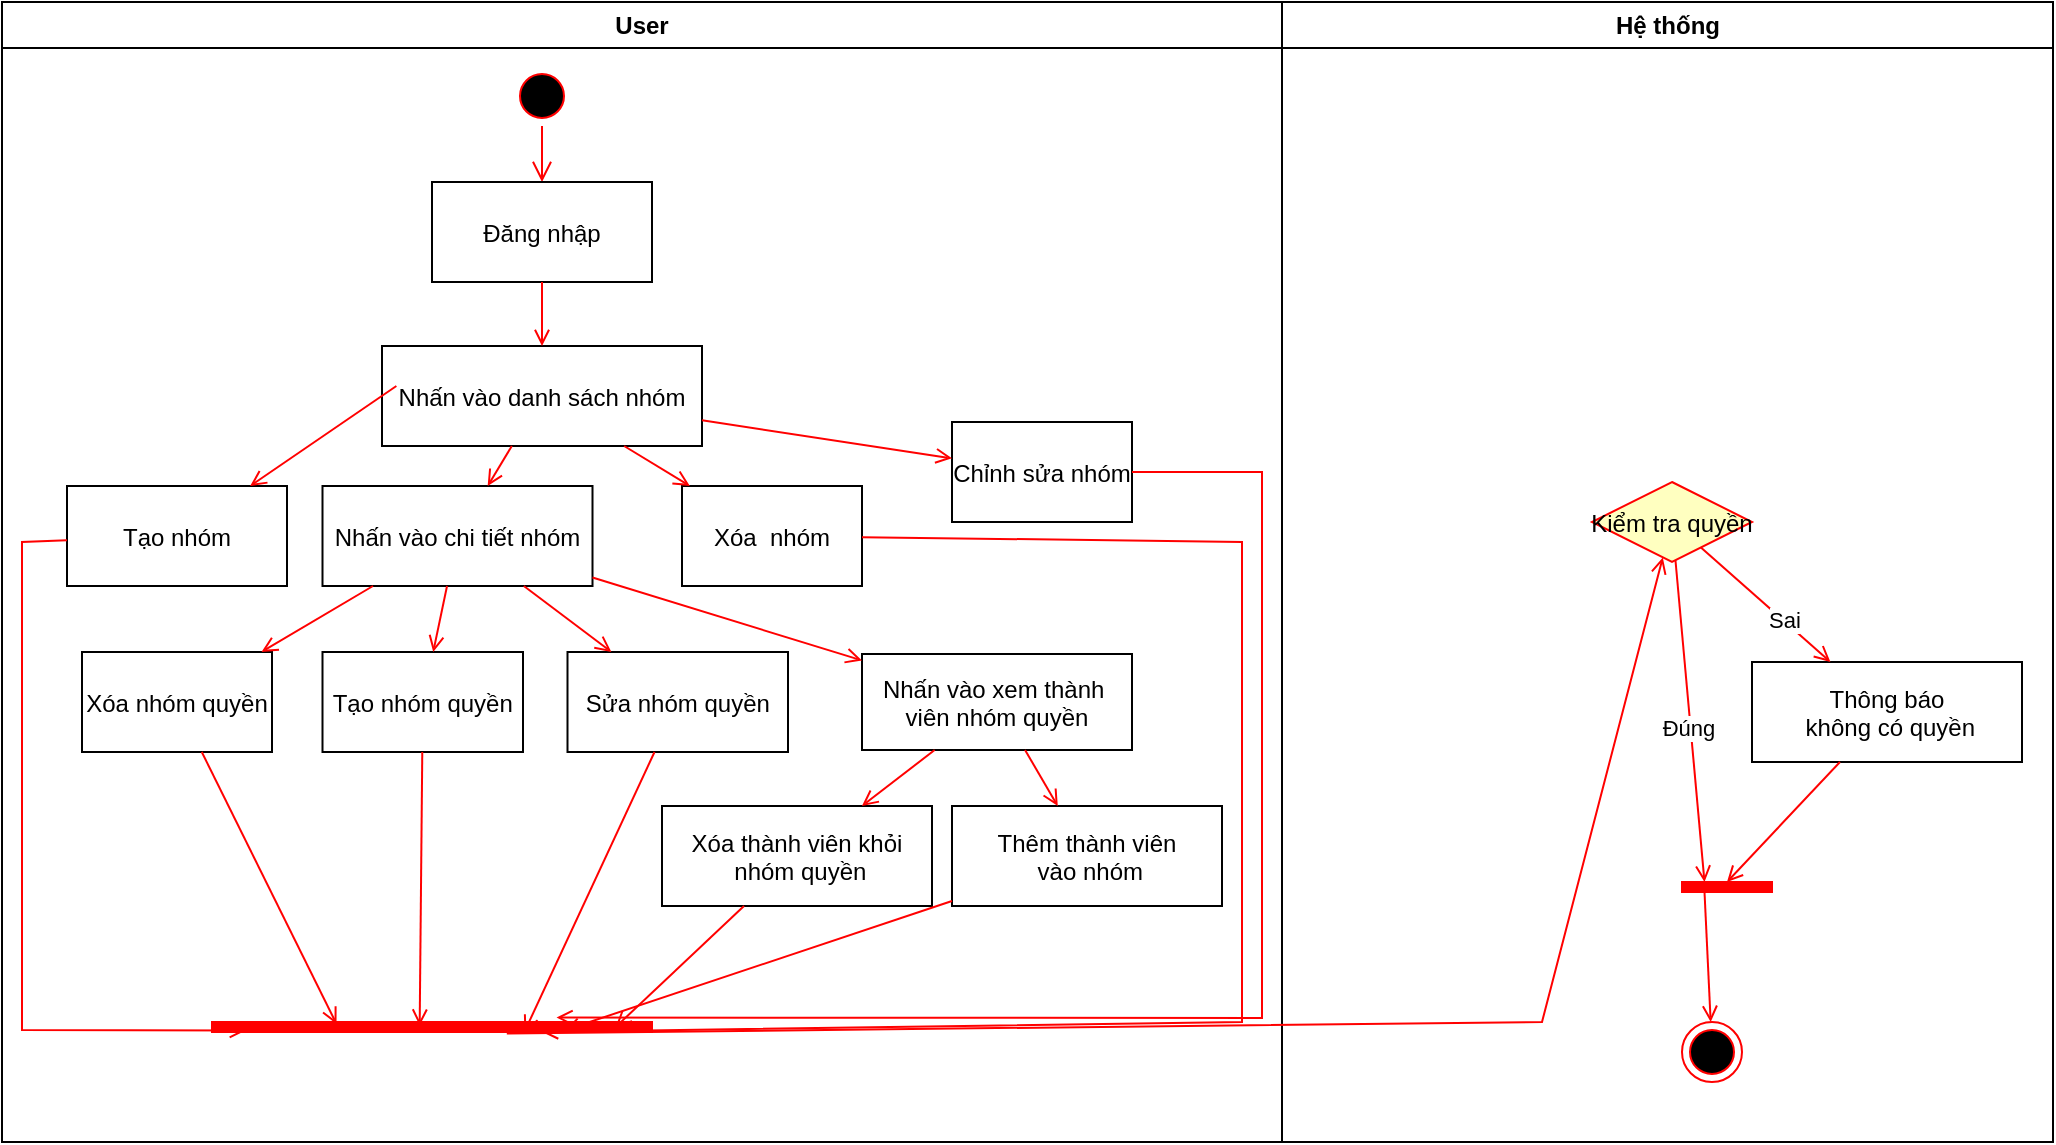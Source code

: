 <mxfile version="24.7.17">
  <diagram name="Page-1" id="e7e014a7-5840-1c2e-5031-d8a46d1fe8dd">
    <mxGraphModel dx="1290" dy="563" grid="1" gridSize="10" guides="1" tooltips="1" connect="1" arrows="1" fold="1" page="1" pageScale="1" pageWidth="1169" pageHeight="826" background="none" math="0" shadow="0">
      <root>
        <mxCell id="0" />
        <mxCell id="1" parent="0" />
        <mxCell id="2" value="User" style="swimlane;whiteSpace=wrap" parent="1" vertex="1">
          <mxGeometry x="60" y="50" width="640" height="570" as="geometry" />
        </mxCell>
        <mxCell id="5" value="" style="ellipse;shape=startState;fillColor=#000000;strokeColor=#ff0000;" parent="2" vertex="1">
          <mxGeometry x="255" y="32" width="30" height="30" as="geometry" />
        </mxCell>
        <mxCell id="6" value="" style="edgeStyle=elbowEdgeStyle;elbow=horizontal;verticalAlign=bottom;endArrow=open;endSize=8;strokeColor=#FF0000;endFill=1;rounded=0" parent="2" source="5" target="7" edge="1">
          <mxGeometry x="100" y="40" as="geometry">
            <mxPoint x="115" y="110" as="targetPoint" />
          </mxGeometry>
        </mxCell>
        <mxCell id="7" value="Đăng nhập" style="" parent="2" vertex="1">
          <mxGeometry x="215" y="90" width="110" height="50" as="geometry" />
        </mxCell>
        <mxCell id="8" value="Nhấn vào danh sách nhóm" style="" parent="2" vertex="1">
          <mxGeometry x="190" y="172" width="160" height="50" as="geometry" />
        </mxCell>
        <mxCell id="9" value="" style="endArrow=open;strokeColor=#FF0000;endFill=1;rounded=0" parent="2" source="7" target="8" edge="1">
          <mxGeometry relative="1" as="geometry" />
        </mxCell>
        <mxCell id="10" value="Nhấn vào chi tiết nhóm" style="" parent="2" vertex="1">
          <mxGeometry x="160.25" y="242" width="135" height="50" as="geometry" />
        </mxCell>
        <mxCell id="11" value="" style="endArrow=open;strokeColor=#FF0000;endFill=1;rounded=0" parent="2" source="8" target="10" edge="1">
          <mxGeometry relative="1" as="geometry" />
        </mxCell>
        <mxCell id="bhqzJydA3iUec34EVbpJ-42" value="Nhấn vào xem thành &#xa;viên nhóm quyền" style="" parent="2" vertex="1">
          <mxGeometry x="430" y="326" width="135" height="48" as="geometry" />
        </mxCell>
        <mxCell id="19" value="" style="endArrow=open;strokeColor=#FF0000;endFill=1;rounded=0" parent="2" source="10" target="bhqzJydA3iUec34EVbpJ-42" edge="1">
          <mxGeometry relative="1" as="geometry">
            <mxPoint x="355" y="270" as="sourcePoint" />
            <mxPoint x="355" y="325" as="targetPoint" />
          </mxGeometry>
        </mxCell>
        <mxCell id="bhqzJydA3iUec34EVbpJ-43" value="Thêm thành viên&#xa; vào nhóm" style="" parent="2" vertex="1">
          <mxGeometry x="475" y="402" width="135" height="50" as="geometry" />
        </mxCell>
        <mxCell id="bhqzJydA3iUec34EVbpJ-44" value="Tạo nhóm quyền" style="" parent="2" vertex="1">
          <mxGeometry x="160.25" y="325" width="100.25" height="50" as="geometry" />
        </mxCell>
        <mxCell id="bhqzJydA3iUec34EVbpJ-45" value="" style="endArrow=open;strokeColor=#FF0000;endFill=1;rounded=0" parent="2" source="10" target="bhqzJydA3iUec34EVbpJ-44" edge="1">
          <mxGeometry relative="1" as="geometry">
            <mxPoint x="307" y="312" as="sourcePoint" />
            <mxPoint x="332" y="336" as="targetPoint" />
          </mxGeometry>
        </mxCell>
        <mxCell id="bhqzJydA3iUec34EVbpJ-46" value="Xóa nhóm quyền" style="" parent="2" vertex="1">
          <mxGeometry x="40" y="325" width="95" height="50" as="geometry" />
        </mxCell>
        <mxCell id="bhqzJydA3iUec34EVbpJ-47" value="" style="endArrow=open;strokeColor=#FF0000;endFill=1;rounded=0" parent="2" source="10" target="bhqzJydA3iUec34EVbpJ-46" edge="1">
          <mxGeometry relative="1" as="geometry">
            <mxPoint x="259" y="312" as="sourcePoint" />
            <mxPoint x="238" y="337" as="targetPoint" />
          </mxGeometry>
        </mxCell>
        <mxCell id="bhqzJydA3iUec34EVbpJ-48" value="" style="endArrow=open;strokeColor=#FF0000;endFill=1;rounded=0" parent="2" source="bhqzJydA3iUec34EVbpJ-42" target="bhqzJydA3iUec34EVbpJ-43" edge="1">
          <mxGeometry relative="1" as="geometry">
            <mxPoint x="190" y="312" as="sourcePoint" />
            <mxPoint x="145" y="335" as="targetPoint" />
          </mxGeometry>
        </mxCell>
        <mxCell id="bhqzJydA3iUec34EVbpJ-65" value="Xóa thành viên khỏi&#xa; nhóm quyền" style="" parent="2" vertex="1">
          <mxGeometry x="330" y="402" width="135" height="50" as="geometry" />
        </mxCell>
        <mxCell id="bhqzJydA3iUec34EVbpJ-66" value="" style="endArrow=open;strokeColor=#FF0000;endFill=1;rounded=0" parent="2" source="bhqzJydA3iUec34EVbpJ-42" target="bhqzJydA3iUec34EVbpJ-65" edge="1">
          <mxGeometry relative="1" as="geometry">
            <mxPoint x="425" y="385" as="sourcePoint" />
            <mxPoint x="468" y="412" as="targetPoint" />
          </mxGeometry>
        </mxCell>
        <mxCell id="bhqzJydA3iUec34EVbpJ-67" value="Sửa nhóm quyền" style="" parent="2" vertex="1">
          <mxGeometry x="282.75" y="325" width="110.25" height="50" as="geometry" />
        </mxCell>
        <mxCell id="bhqzJydA3iUec34EVbpJ-68" value="" style="endArrow=open;strokeColor=#FF0000;endFill=1;rounded=0" parent="2" source="10" target="bhqzJydA3iUec34EVbpJ-67" edge="1">
          <mxGeometry relative="1" as="geometry">
            <mxPoint x="232" y="312" as="sourcePoint" />
            <mxPoint x="226" y="337" as="targetPoint" />
          </mxGeometry>
        </mxCell>
        <mxCell id="bhqzJydA3iUec34EVbpJ-69" value="Xóa  nhóm" style="" parent="2" vertex="1">
          <mxGeometry x="340" y="242" width="90" height="50" as="geometry" />
        </mxCell>
        <mxCell id="bhqzJydA3iUec34EVbpJ-70" value="Chỉnh sửa nhóm" style="" parent="2" vertex="1">
          <mxGeometry x="475" y="210" width="90" height="50" as="geometry" />
        </mxCell>
        <mxCell id="bhqzJydA3iUec34EVbpJ-71" value="" style="endArrow=open;strokeColor=#FF0000;endFill=1;rounded=0" parent="2" source="8" target="bhqzJydA3iUec34EVbpJ-69" edge="1">
          <mxGeometry relative="1" as="geometry">
            <mxPoint x="237" y="232" as="sourcePoint" />
            <mxPoint x="238" y="252" as="targetPoint" />
          </mxGeometry>
        </mxCell>
        <mxCell id="bhqzJydA3iUec34EVbpJ-73" value="" style="endArrow=open;strokeColor=#FF0000;endFill=1;rounded=0" parent="2" source="8" target="bhqzJydA3iUec34EVbpJ-70" edge="1">
          <mxGeometry relative="1" as="geometry">
            <mxPoint x="247" y="242" as="sourcePoint" />
            <mxPoint x="248" y="262" as="targetPoint" />
          </mxGeometry>
        </mxCell>
        <mxCell id="bhqzJydA3iUec34EVbpJ-74" value="Tạo nhóm" style="" parent="2" vertex="1">
          <mxGeometry x="32.5" y="242" width="110" height="50" as="geometry" />
        </mxCell>
        <mxCell id="bhqzJydA3iUec34EVbpJ-75" value="" style="endArrow=open;strokeColor=#FF0000;endFill=1;rounded=0;exitX=0.045;exitY=0.4;exitDx=0;exitDy=0;exitPerimeter=0;" parent="2" source="8" target="bhqzJydA3iUec34EVbpJ-74" edge="1">
          <mxGeometry relative="1" as="geometry">
            <mxPoint x="261" y="162" as="sourcePoint" />
            <mxPoint x="280" y="182" as="targetPoint" />
          </mxGeometry>
        </mxCell>
        <mxCell id="u1ysFpymqZyDRabq69S2-41" value="" style="whiteSpace=wrap;strokeColor=#FF0000;fillColor=#FF0000;direction=south;" vertex="1" parent="2">
          <mxGeometry x="105" y="510" width="220" height="5" as="geometry" />
        </mxCell>
        <mxCell id="u1ysFpymqZyDRabq69S2-42" value="" style="endArrow=open;strokeColor=#FF0000;endFill=1;rounded=0;entryX=0.84;entryY=0.923;entryDx=0;entryDy=0;entryPerimeter=0;" edge="1" parent="2" source="bhqzJydA3iUec34EVbpJ-74" target="u1ysFpymqZyDRabq69S2-41">
          <mxGeometry relative="1" as="geometry">
            <mxPoint x="196" y="302" as="sourcePoint" />
            <mxPoint x="140" y="335" as="targetPoint" />
            <Array as="points">
              <mxPoint x="10" y="270" />
              <mxPoint x="10" y="514" />
            </Array>
          </mxGeometry>
        </mxCell>
        <mxCell id="u1ysFpymqZyDRabq69S2-43" value="" style="endArrow=open;strokeColor=#FF0000;endFill=1;rounded=0;entryX=0.2;entryY=0.717;entryDx=0;entryDy=0;entryPerimeter=0;" edge="1" parent="2" source="bhqzJydA3iUec34EVbpJ-46" target="u1ysFpymqZyDRabq69S2-41">
          <mxGeometry relative="1" as="geometry">
            <mxPoint x="196" y="302" as="sourcePoint" />
            <mxPoint x="140" y="335" as="targetPoint" />
          </mxGeometry>
        </mxCell>
        <mxCell id="u1ysFpymqZyDRabq69S2-44" value="" style="endArrow=open;strokeColor=#FF0000;endFill=1;rounded=0;entryX=0.36;entryY=0.528;entryDx=0;entryDy=0;entryPerimeter=0;" edge="1" parent="2" source="bhqzJydA3iUec34EVbpJ-44" target="u1ysFpymqZyDRabq69S2-41">
          <mxGeometry relative="1" as="geometry">
            <mxPoint x="115" y="385" as="sourcePoint" />
            <mxPoint x="207" y="521" as="targetPoint" />
          </mxGeometry>
        </mxCell>
        <mxCell id="u1ysFpymqZyDRabq69S2-45" value="" style="endArrow=open;strokeColor=#FF0000;endFill=1;rounded=0;entryX=1;entryY=0.29;entryDx=0;entryDy=0;entryPerimeter=0;" edge="1" parent="2" source="bhqzJydA3iUec34EVbpJ-67" target="u1ysFpymqZyDRabq69S2-41">
          <mxGeometry relative="1" as="geometry">
            <mxPoint x="220" y="385" as="sourcePoint" />
            <mxPoint x="219" y="522" as="targetPoint" />
          </mxGeometry>
        </mxCell>
        <mxCell id="u1ysFpymqZyDRabq69S2-47" value="" style="endArrow=open;strokeColor=#FF0000;endFill=1;rounded=0;entryX=0.52;entryY=0.083;entryDx=0;entryDy=0;entryPerimeter=0;" edge="1" parent="2" source="bhqzJydA3iUec34EVbpJ-65" target="u1ysFpymqZyDRabq69S2-41">
          <mxGeometry relative="1" as="geometry">
            <mxPoint x="336" y="385" as="sourcePoint" />
            <mxPoint x="271" y="525" as="targetPoint" />
          </mxGeometry>
        </mxCell>
        <mxCell id="u1ysFpymqZyDRabq69S2-48" value="" style="endArrow=open;strokeColor=#FF0000;endFill=1;rounded=0;entryX=0.84;entryY=0.199;entryDx=0;entryDy=0;entryPerimeter=0;" edge="1" parent="2" source="bhqzJydA3iUec34EVbpJ-43" target="u1ysFpymqZyDRabq69S2-41">
          <mxGeometry relative="1" as="geometry">
            <mxPoint x="381" y="462" as="sourcePoint" />
            <mxPoint x="317" y="523" as="targetPoint" />
          </mxGeometry>
        </mxCell>
        <mxCell id="u1ysFpymqZyDRabq69S2-49" value="" style="endArrow=open;strokeColor=#FF0000;endFill=1;rounded=0;entryX=1;entryY=0.25;entryDx=0;entryDy=0;" edge="1" parent="2" source="bhqzJydA3iUec34EVbpJ-69" target="u1ysFpymqZyDRabq69S2-41">
          <mxGeometry relative="1" as="geometry">
            <mxPoint x="336" y="385" as="sourcePoint" />
            <mxPoint x="271" y="525" as="targetPoint" />
            <Array as="points">
              <mxPoint x="620" y="270" />
              <mxPoint x="620" y="510" />
            </Array>
          </mxGeometry>
        </mxCell>
        <mxCell id="u1ysFpymqZyDRabq69S2-50" value="" style="endArrow=open;strokeColor=#FF0000;endFill=1;rounded=0;entryX=-0.44;entryY=0.217;entryDx=0;entryDy=0;entryPerimeter=0;" edge="1" parent="2" source="bhqzJydA3iUec34EVbpJ-70" target="u1ysFpymqZyDRabq69S2-41">
          <mxGeometry relative="1" as="geometry">
            <mxPoint x="440" y="278" as="sourcePoint" />
            <mxPoint x="280" y="525" as="targetPoint" />
            <Array as="points">
              <mxPoint x="630" y="235" />
              <mxPoint x="630" y="508" />
            </Array>
          </mxGeometry>
        </mxCell>
        <mxCell id="3" value="Hệ thống" style="swimlane;whiteSpace=wrap" parent="1" vertex="1">
          <mxGeometry x="700" y="50" width="385.5" height="570" as="geometry" />
        </mxCell>
        <mxCell id="17" value="" style="endArrow=open;strokeColor=#FF0000;endFill=1;rounded=0" parent="3" edge="1">
          <mxGeometry relative="1" as="geometry">
            <mxPoint x="75" y="160" as="sourcePoint" />
          </mxGeometry>
        </mxCell>
        <mxCell id="26" value="" style="edgeStyle=elbowEdgeStyle;elbow=horizontal;verticalAlign=bottom;endArrow=open;endSize=8;strokeColor=#FF0000;endFill=1;rounded=0" parent="3" edge="1">
          <mxGeometry x="130" y="90" as="geometry">
            <mxPoint x="130" y="135" as="targetPoint" />
          </mxGeometry>
        </mxCell>
        <mxCell id="bhqzJydA3iUec34EVbpJ-41" value="" style="ellipse;shape=endState;fillColor=#000000;strokeColor=#ff0000" parent="3" vertex="1">
          <mxGeometry x="200" y="510" width="30" height="30" as="geometry" />
        </mxCell>
        <mxCell id="u1ysFpymqZyDRabq69S2-26" value="Kiểm tra quyền" style="rhombus;fillColor=#ffffc0;strokeColor=#ff0000;" vertex="1" parent="3">
          <mxGeometry x="155" y="240" width="80" height="40" as="geometry" />
        </mxCell>
        <mxCell id="u1ysFpymqZyDRabq69S2-27" value="" style="endArrow=open;strokeColor=#FF0000;endFill=1;rounded=0;entryX=0;entryY=0.75;entryDx=0;entryDy=0;" edge="1" parent="3" source="u1ysFpymqZyDRabq69S2-26" target="u1ysFpymqZyDRabq69S2-35">
          <mxGeometry relative="1" as="geometry">
            <mxPoint x="-305" y="298" as="sourcePoint" />
            <mxPoint x="195" y="370" as="targetPoint" />
          </mxGeometry>
        </mxCell>
        <mxCell id="u1ysFpymqZyDRabq69S2-28" value="Đúng" style="edgeLabel;html=1;align=center;verticalAlign=middle;resizable=0;points=[];" vertex="1" connectable="0" parent="u1ysFpymqZyDRabq69S2-27">
          <mxGeometry x="0.034" y="-1" relative="1" as="geometry">
            <mxPoint as="offset" />
          </mxGeometry>
        </mxCell>
        <mxCell id="u1ysFpymqZyDRabq69S2-35" value="" style="whiteSpace=wrap;strokeColor=#FF0000;fillColor=#FF0000;direction=south;" vertex="1" parent="3">
          <mxGeometry x="200" y="440" width="45" height="5" as="geometry" />
        </mxCell>
        <mxCell id="u1ysFpymqZyDRabq69S2-37" value="Thông báo&#xa; không có quyền" style="" vertex="1" parent="3">
          <mxGeometry x="235" y="330" width="135" height="50" as="geometry" />
        </mxCell>
        <mxCell id="u1ysFpymqZyDRabq69S2-36" value="" style="endArrow=open;strokeColor=#FF0000;endFill=1;rounded=0" edge="1" parent="3" source="u1ysFpymqZyDRabq69S2-26" target="u1ysFpymqZyDRabq69S2-37">
          <mxGeometry relative="1" as="geometry">
            <mxPoint x="-88" y="384" as="sourcePoint" />
            <mxPoint x="270" y="310" as="targetPoint" />
          </mxGeometry>
        </mxCell>
        <mxCell id="u1ysFpymqZyDRabq69S2-38" value="Sai" style="edgeLabel;html=1;align=center;verticalAlign=middle;resizable=0;points=[];" vertex="1" connectable="0" parent="u1ysFpymqZyDRabq69S2-36">
          <mxGeometry x="0.259" relative="1" as="geometry">
            <mxPoint as="offset" />
          </mxGeometry>
        </mxCell>
        <mxCell id="u1ysFpymqZyDRabq69S2-39" value="" style="endArrow=open;strokeColor=#FF0000;endFill=1;rounded=0;entryX=0;entryY=0.5;entryDx=0;entryDy=0;" edge="1" parent="3" source="u1ysFpymqZyDRabq69S2-37" target="u1ysFpymqZyDRabq69S2-35">
          <mxGeometry relative="1" as="geometry">
            <mxPoint x="-88" y="384" as="sourcePoint" />
            <mxPoint x="-72" y="412" as="targetPoint" />
          </mxGeometry>
        </mxCell>
        <mxCell id="u1ysFpymqZyDRabq69S2-40" value="" style="endArrow=open;strokeColor=#FF0000;endFill=1;rounded=0;exitX=1;exitY=0.75;exitDx=0;exitDy=0;" edge="1" parent="3" source="u1ysFpymqZyDRabq69S2-35" target="bhqzJydA3iUec34EVbpJ-41">
          <mxGeometry relative="1" as="geometry">
            <mxPoint x="289" y="390" as="sourcePoint" />
            <mxPoint x="233" y="450" as="targetPoint" />
          </mxGeometry>
        </mxCell>
        <mxCell id="u1ysFpymqZyDRabq69S2-51" value="" style="endArrow=open;strokeColor=#FF0000;endFill=1;rounded=0;exitX=1.16;exitY=0.33;exitDx=0;exitDy=0;exitPerimeter=0;" edge="1" parent="1" source="u1ysFpymqZyDRabq69S2-41" target="u1ysFpymqZyDRabq69S2-26">
          <mxGeometry relative="1" as="geometry">
            <mxPoint x="280" y="435" as="sourcePoint" />
            <mxPoint x="279" y="572" as="targetPoint" />
            <Array as="points">
              <mxPoint x="830" y="560" />
            </Array>
          </mxGeometry>
        </mxCell>
      </root>
    </mxGraphModel>
  </diagram>
</mxfile>
